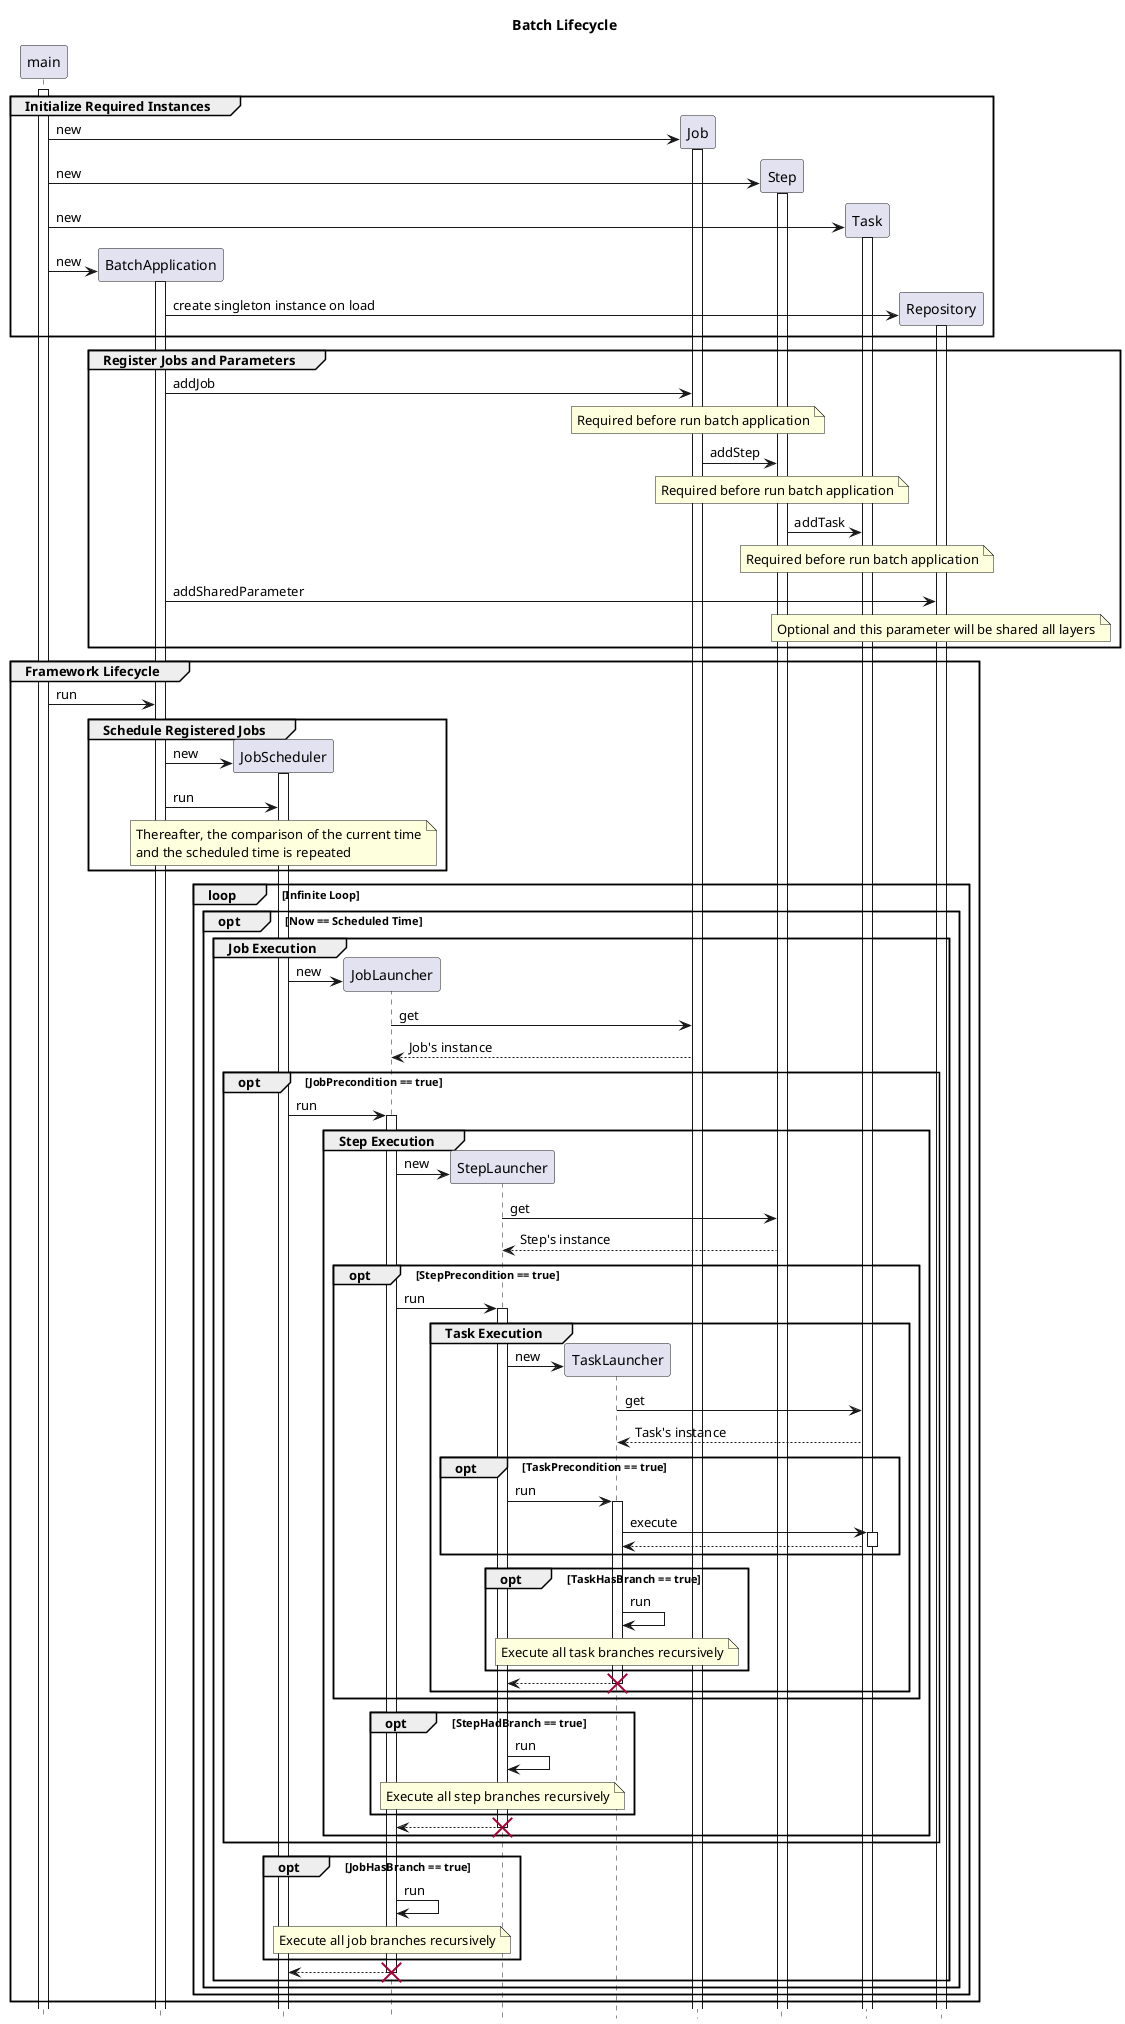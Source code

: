 @startuml Batch Lifecycle
title Batch Lifecycle

hide footbox
participant main
participant BatchApplication
participant JobScheduler
participant JobLauncher
participant StepLauncher
participant TaskLauncher
participant Job
participant Step
participant Task
participant Repository

activate main

group Initialize Required Instances
    create Job
    main -> Job: new
    activate Job
    create Step
    main -> Step: new
    activate Step

    create Task
    main -> Task: new
    activate Task

    create BatchApplication
    main -> BatchApplication: new
    activate BatchApplication
    create Repository
    BatchApplication -> Repository: create singleton instance on load
    activate Repository
end

group Register Jobs and Parameters
    BatchApplication -> Job: addJob
    note over Job: Required before run batch application

    Job -> Step: addStep
    note over Step: Required before run batch application

    Step -> Task: addTask
    note over Task: Required before run batch application

    BatchApplication -> Repository: addSharedParameter
    note over Repository: Optional and this parameter will be shared all layers
end


group Framework Lifecycle
    main -> BatchApplication: run

    group Schedule Registered Jobs
        create JobScheduler
        BatchApplication -> JobScheduler: new
        activate JobScheduler

        BatchApplication -> JobScheduler: run
        note over JobScheduler
            Thereafter, the comparison of the current time
            and the scheduled time is repeated
        end note
    end

    loop Infinite Loop
        opt Now == Scheduled Time
            group Job Execution
                create JobLauncher
                JobScheduler -> JobLauncher: new
                JobLauncher -> Job: get
                JobLauncher <-- Job: Job's instance

                opt JobPrecondition == true
                    JobScheduler -> JobLauncher: run

                    activate JobLauncher

                    group Step Execution
                        create StepLauncher
                        JobLauncher -> StepLauncher: new
                        StepLauncher -> Step: get
                        StepLauncher <-- Step: Step's instance

                        opt StepPrecondition == true
                            JobLauncher -> StepLauncher: run
                            activate StepLauncher

                            group Task Execution
                                create TaskLauncher
                                StepLauncher -> TaskLauncher: new
                                TaskLauncher -> Task: get
                                TaskLauncher <-- Task: Task's instance

                                opt TaskPrecondition == true
                                    StepLauncher -> TaskLauncher: run
                                    activate TaskLauncher
                                    TaskLauncher -> Task: execute
                                    activate Task
                                    TaskLauncher <-- Task
                                    deactivate Task
                                end

                                opt TaskHasBranch == true
                                    TaskLauncher -> TaskLauncher: run
                                    note over TaskLauncher: Execute all task branches recursively
                                end
                                                                                                    StepLauncher <-- TaskLauncher
                                deactivate TaskLauncher
                                destroy TaskLauncher
                            end
                        end

                        opt StepHadBranch == true
                            StepLauncher -> StepLauncher: run
                            note over StepLauncher: Execute all step branches recursively
                        end

                        JobLauncher <-- StepLauncher
                        deactivate StepLauncher
                        destroy StepLauncher
                    end
                end

                opt JobHasBranch == true
                    JobLauncher -> JobLauncher: run
                    note over JobLauncher: Execute all job branches recursively
                end

                JobScheduler <-- JobLauncher
                deactivate JobLauncher
                destroy JobLauncher
            end
        end
    end
end
@enduml
